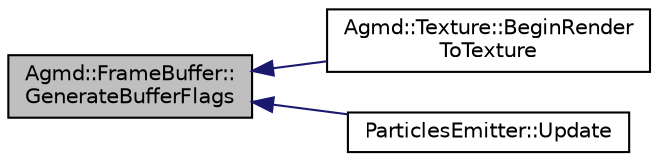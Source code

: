 digraph "Agmd::FrameBuffer::GenerateBufferFlags"
{
  edge [fontname="Helvetica",fontsize="10",labelfontname="Helvetica",labelfontsize="10"];
  node [fontname="Helvetica",fontsize="10",shape=record];
  rankdir="LR";
  Node1 [label="Agmd::FrameBuffer::\lGenerateBufferFlags",height=0.2,width=0.4,color="black", fillcolor="grey75", style="filled" fontcolor="black"];
  Node1 -> Node2 [dir="back",color="midnightblue",fontsize="10",style="solid"];
  Node2 [label="Agmd::Texture::BeginRender\lToTexture",height=0.2,width=0.4,color="black", fillcolor="white", style="filled",URL="$class_agmd_1_1_texture.html#af76ce235088ae359bb6b0973d7a209e4"];
  Node1 -> Node3 [dir="back",color="midnightblue",fontsize="10",style="solid"];
  Node3 [label="ParticlesEmitter::Update",height=0.2,width=0.4,color="black", fillcolor="white", style="filled",URL="$class_particles_emitter.html#a53c719f781fd5778e1982c70b44dc0d5"];
}
